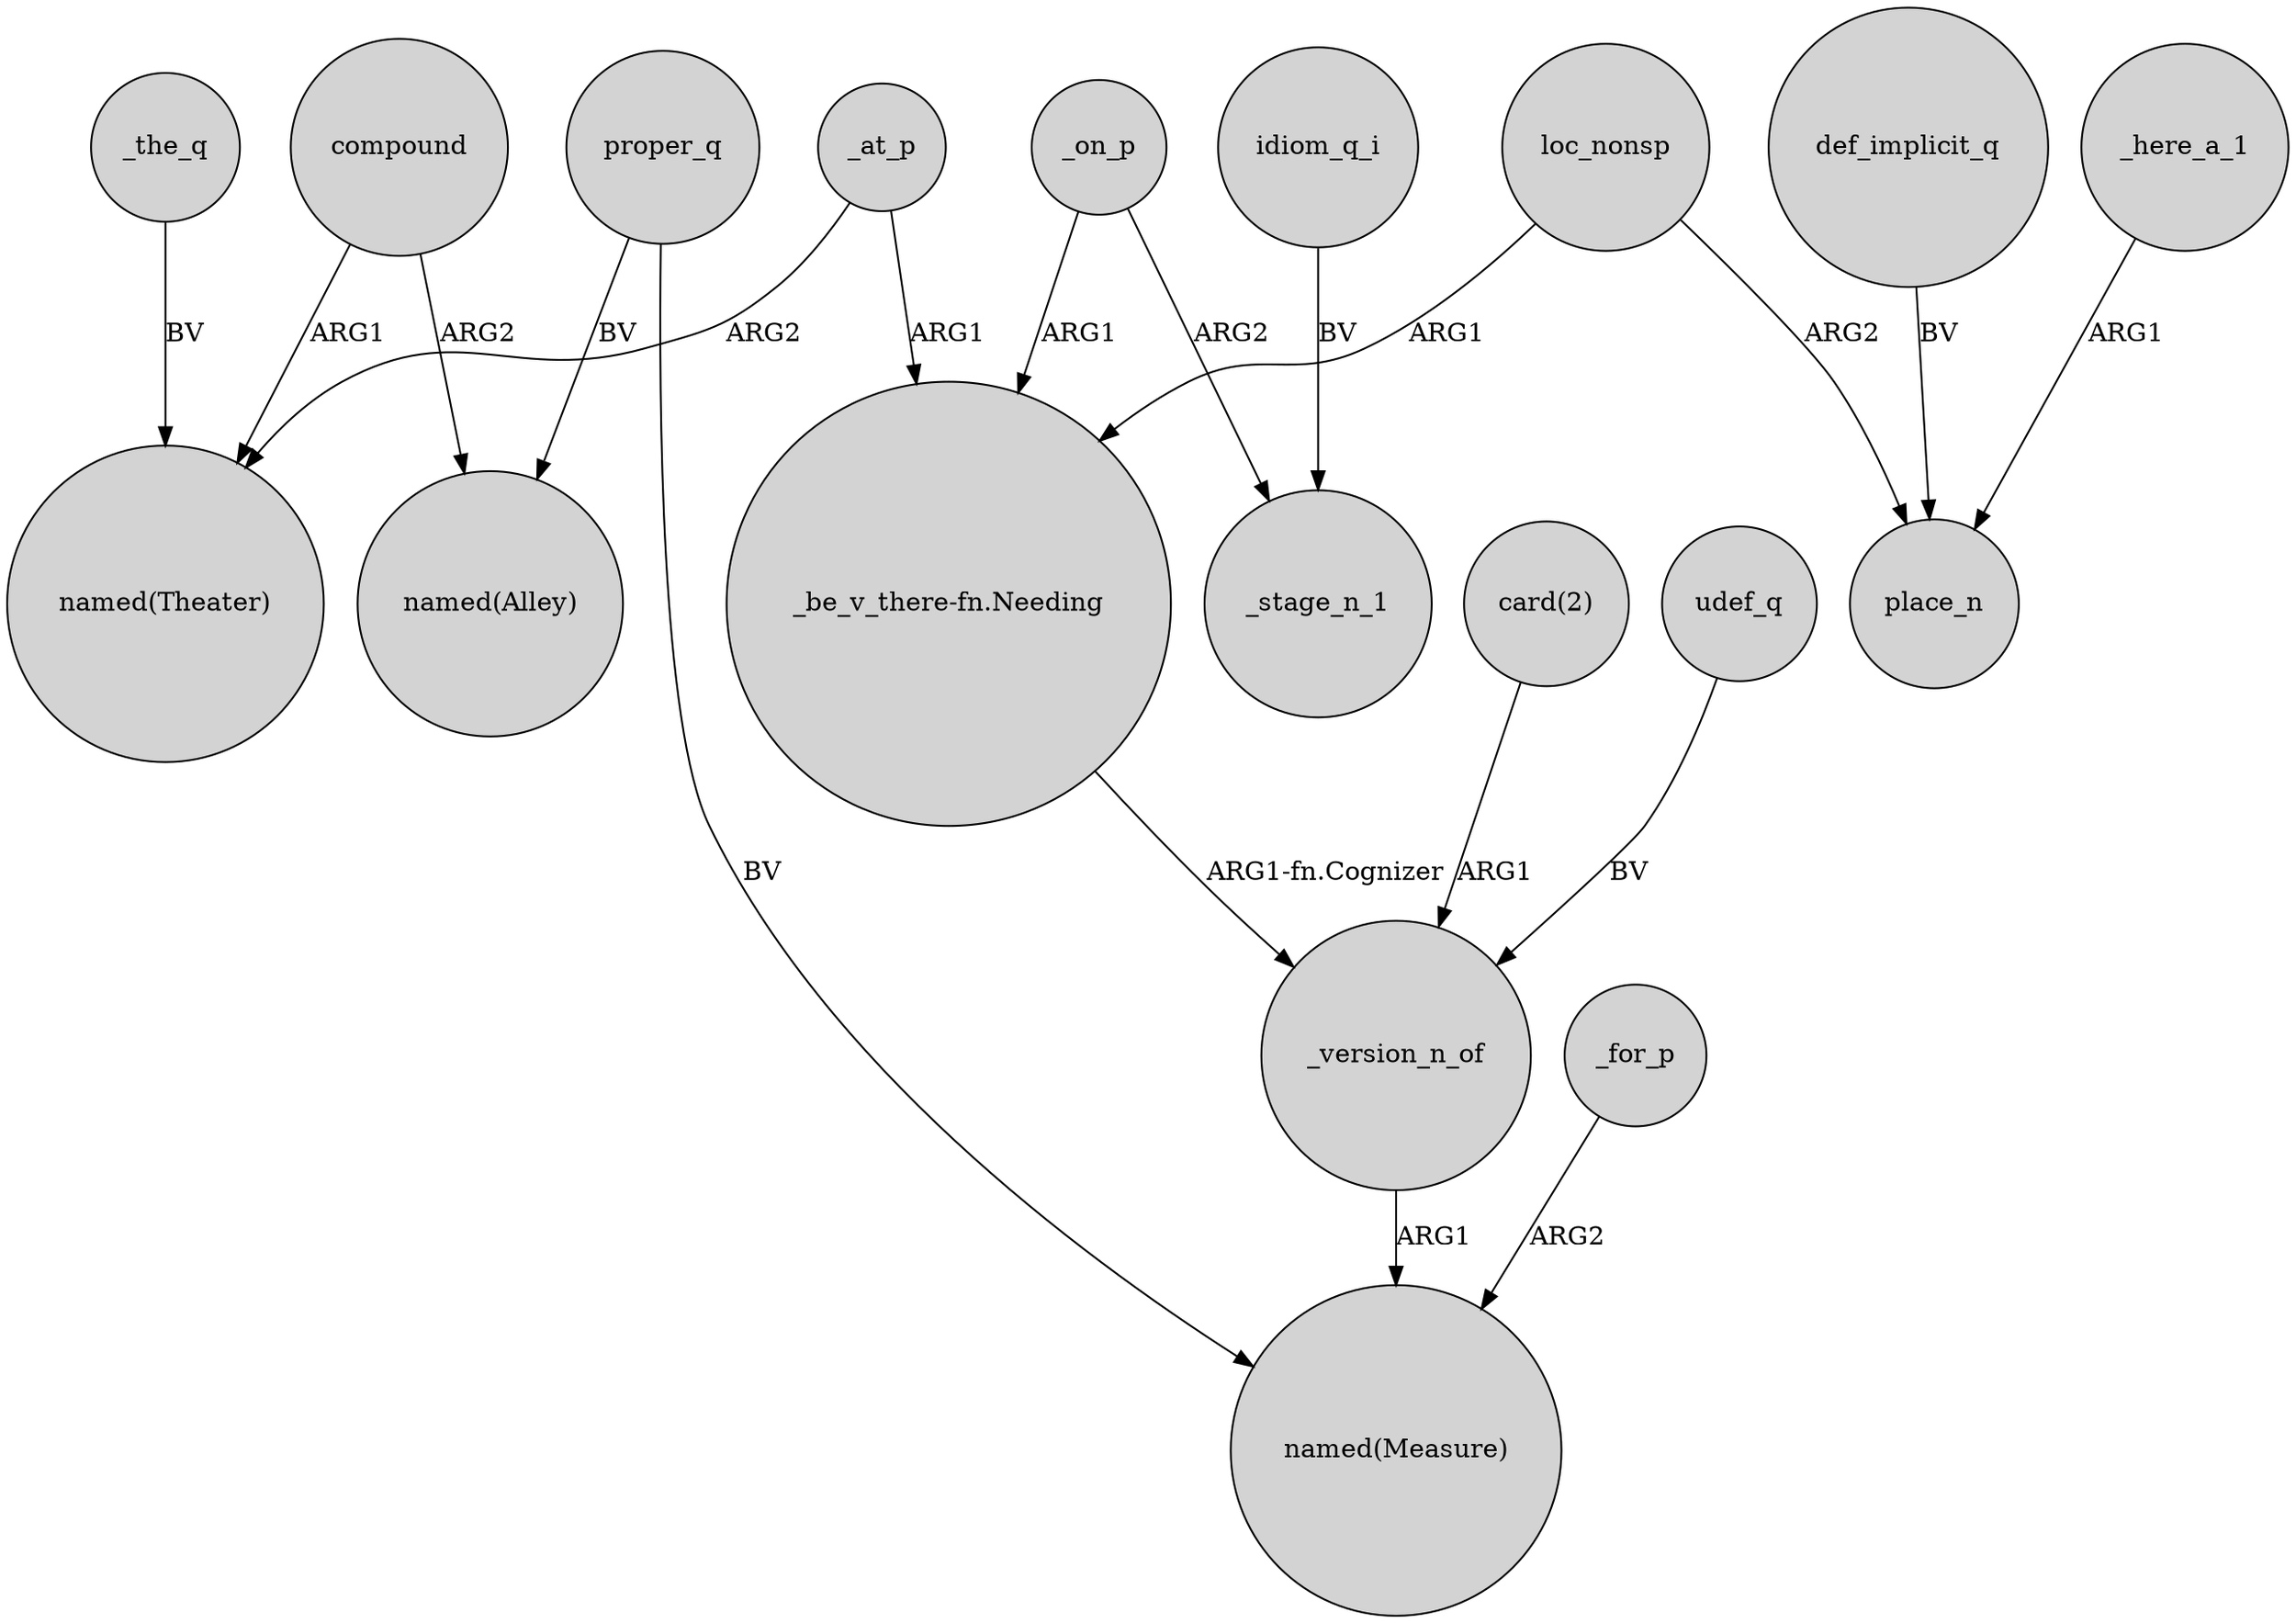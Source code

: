 digraph {
	node [shape=circle style=filled]
	_at_p -> "named(Theater)" [label=ARG2]
	def_implicit_q -> place_n [label=BV]
	_here_a_1 -> place_n [label=ARG1]
	_version_n_of -> "named(Measure)" [label=ARG1]
	_at_p -> "_be_v_there-fn.Needing" [label=ARG1]
	proper_q -> "named(Alley)" [label=BV]
	udef_q -> _version_n_of [label=BV]
	_for_p -> "named(Measure)" [label=ARG2]
	proper_q -> "named(Measure)" [label=BV]
	compound -> "named(Alley)" [label=ARG2]
	_on_p -> "_be_v_there-fn.Needing" [label=ARG1]
	loc_nonsp -> place_n [label=ARG2]
	loc_nonsp -> "_be_v_there-fn.Needing" [label=ARG1]
	idiom_q_i -> _stage_n_1 [label=BV]
	compound -> "named(Theater)" [label=ARG1]
	"_be_v_there-fn.Needing" -> _version_n_of [label="ARG1-fn.Cognizer"]
	"card(2)" -> _version_n_of [label=ARG1]
	_the_q -> "named(Theater)" [label=BV]
	_on_p -> _stage_n_1 [label=ARG2]
}
